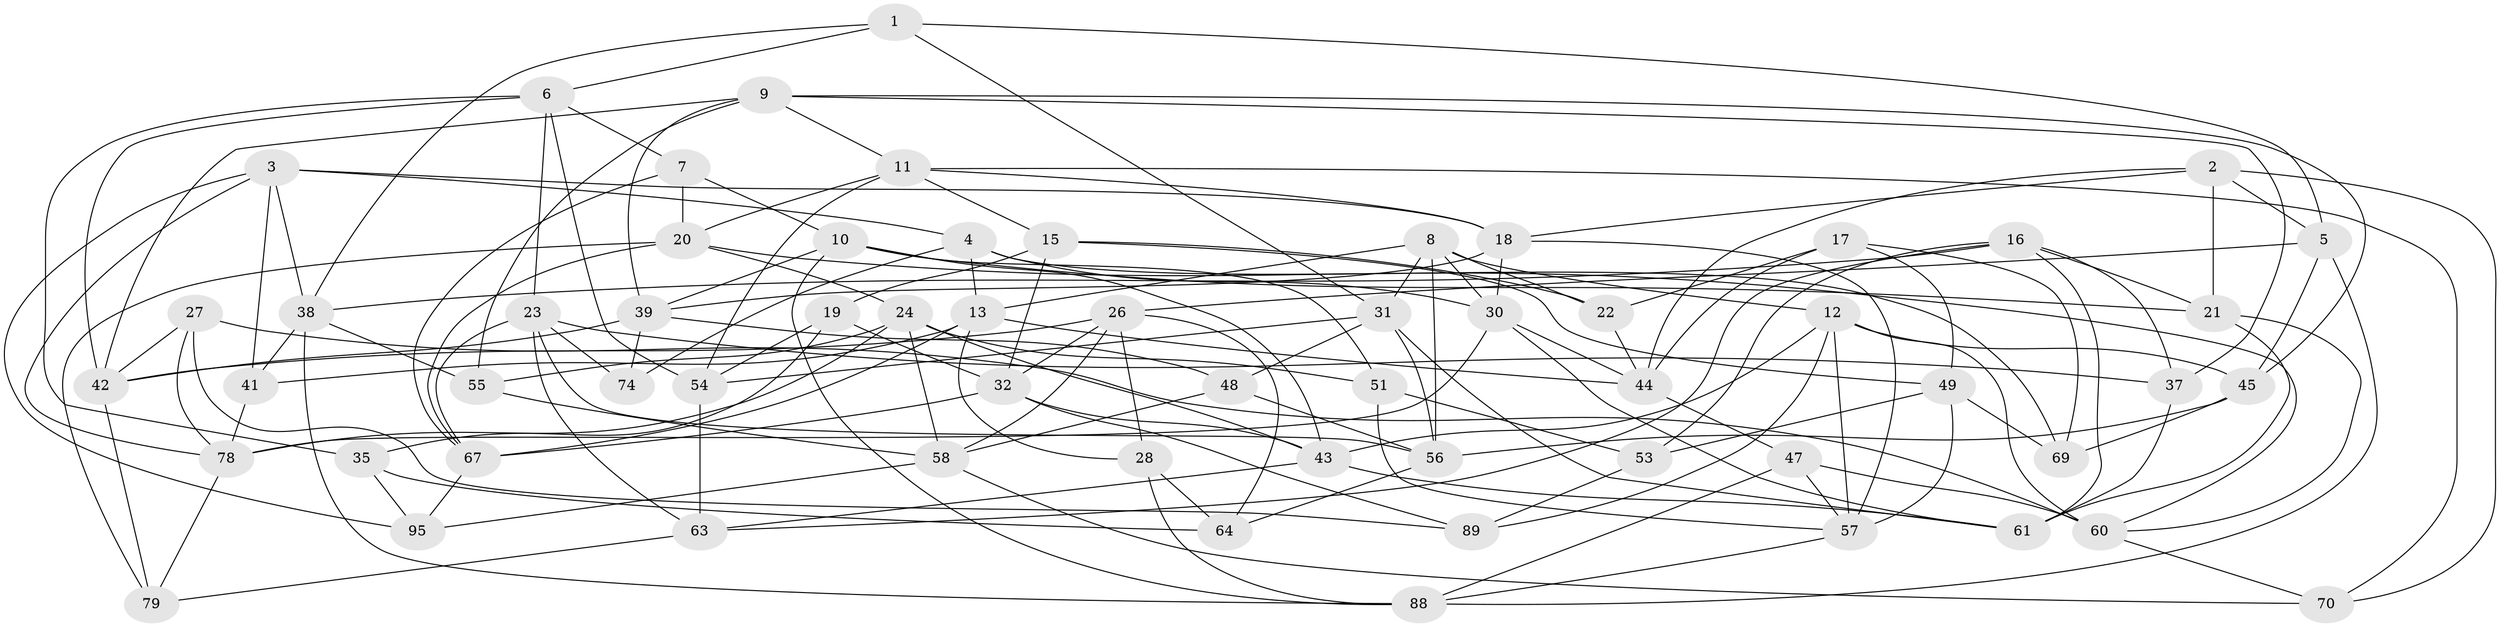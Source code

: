 // original degree distribution, {4: 1.0}
// Generated by graph-tools (version 1.1) at 2025/39/02/21/25 10:39:01]
// undirected, 61 vertices, 156 edges
graph export_dot {
graph [start="1"]
  node [color=gray90,style=filled];
  1;
  2 [super="+46"];
  3 [super="+65"];
  4 [super="+29"];
  5 [super="+72"];
  6 [super="+62"];
  7;
  8 [super="+91"];
  9 [super="+90"];
  10 [super="+14"];
  11 [super="+86"];
  12 [super="+97"];
  13 [super="+33"];
  15 [super="+40"];
  16 [super="+83"];
  17;
  18 [super="+73"];
  19;
  20 [super="+100"];
  21 [super="+36"];
  22;
  23 [super="+25"];
  24 [super="+50"];
  26 [super="+76"];
  27;
  28;
  30 [super="+34"];
  31 [super="+66"];
  32 [super="+75"];
  35;
  37;
  38 [super="+52"];
  39 [super="+80"];
  41;
  42 [super="+96"];
  43 [super="+92"];
  44 [super="+71"];
  45 [super="+82"];
  47;
  48;
  49 [super="+93"];
  51;
  53;
  54 [super="+77"];
  55;
  56 [super="+59"];
  57 [super="+85"];
  58 [super="+68"];
  60 [super="+94"];
  61 [super="+84"];
  63 [super="+87"];
  64;
  67 [super="+99"];
  69;
  70;
  74;
  78 [super="+81"];
  79;
  88 [super="+98"];
  89;
  95;
  1 -- 6;
  1 -- 5;
  1 -- 38;
  1 -- 31;
  2 -- 70;
  2 -- 18;
  2 -- 21 [weight=2];
  2 -- 44;
  2 -- 5;
  3 -- 41;
  3 -- 78;
  3 -- 4;
  3 -- 18;
  3 -- 38;
  3 -- 95;
  4 -- 30;
  4 -- 74 [weight=2];
  4 -- 69;
  4 -- 13;
  5 -- 88;
  5 -- 45 [weight=2];
  5 -- 26;
  6 -- 35;
  6 -- 7;
  6 -- 23;
  6 -- 54;
  6 -- 42;
  7 -- 67;
  7 -- 10;
  7 -- 20;
  8 -- 56;
  8 -- 31;
  8 -- 13;
  8 -- 12;
  8 -- 22;
  8 -- 30;
  9 -- 39;
  9 -- 42;
  9 -- 11;
  9 -- 45;
  9 -- 37;
  9 -- 55;
  10 -- 43;
  10 -- 51;
  10 -- 39;
  10 -- 21;
  10 -- 88;
  11 -- 70;
  11 -- 15;
  11 -- 54;
  11 -- 18;
  11 -- 20;
  12 -- 89;
  12 -- 57;
  12 -- 45;
  12 -- 60;
  12 -- 43;
  13 -- 44;
  13 -- 41;
  13 -- 67;
  13 -- 28;
  15 -- 22;
  15 -- 49 [weight=2];
  15 -- 19;
  15 -- 32;
  16 -- 53;
  16 -- 63;
  16 -- 61;
  16 -- 37;
  16 -- 21;
  16 -- 38;
  17 -- 22;
  17 -- 49;
  17 -- 44;
  17 -- 69;
  18 -- 30;
  18 -- 39;
  18 -- 57;
  19 -- 32;
  19 -- 54;
  19 -- 35;
  20 -- 24;
  20 -- 67;
  20 -- 79;
  20 -- 60;
  21 -- 61;
  21 -- 60;
  22 -- 44;
  23 -- 74;
  23 -- 67;
  23 -- 37;
  23 -- 56;
  23 -- 63;
  24 -- 78;
  24 -- 51;
  24 -- 55;
  24 -- 58;
  24 -- 43;
  26 -- 58;
  26 -- 64;
  26 -- 28;
  26 -- 42;
  26 -- 32;
  27 -- 89;
  27 -- 60;
  27 -- 42;
  27 -- 78;
  28 -- 64;
  28 -- 88;
  30 -- 61;
  30 -- 44;
  30 -- 78;
  31 -- 61;
  31 -- 48;
  31 -- 54;
  31 -- 56;
  32 -- 67;
  32 -- 43;
  32 -- 89;
  35 -- 95;
  35 -- 64;
  37 -- 61;
  38 -- 88;
  38 -- 41;
  38 -- 55;
  39 -- 42;
  39 -- 48;
  39 -- 74;
  41 -- 78;
  42 -- 79;
  43 -- 63;
  43 -- 61;
  44 -- 47;
  45 -- 56;
  45 -- 69;
  47 -- 57;
  47 -- 88;
  47 -- 60;
  48 -- 58;
  48 -- 56;
  49 -- 57;
  49 -- 53;
  49 -- 69;
  51 -- 53;
  51 -- 57;
  53 -- 89;
  54 -- 63 [weight=2];
  55 -- 58;
  56 -- 64;
  57 -- 88;
  58 -- 70;
  58 -- 95;
  60 -- 70;
  63 -- 79;
  67 -- 95;
  78 -- 79;
}
